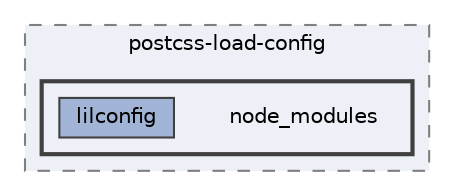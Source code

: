 digraph "node_modules/postcss-load-config/node_modules"
{
 // LATEX_PDF_SIZE
  bgcolor="transparent";
  edge [fontname=Helvetica,fontsize=10,labelfontname=Helvetica,labelfontsize=10];
  node [fontname=Helvetica,fontsize=10,shape=box,height=0.2,width=0.4];
  compound=true
  subgraph clusterdir_ba4ea2f1289d87bd83d0127902fce16c {
    graph [ bgcolor="#edf0f7", pencolor="grey50", label="postcss-load-config", fontname=Helvetica,fontsize=10 style="filled,dashed", URL="dir_ba4ea2f1289d87bd83d0127902fce16c.html",tooltip=""]
  subgraph clusterdir_88e956a7aecc63622641b55dddc3405e {
    graph [ bgcolor="#edf0f7", pencolor="grey25", label="", fontname=Helvetica,fontsize=10 style="filled,bold", URL="dir_88e956a7aecc63622641b55dddc3405e.html",tooltip=""]
    dir_88e956a7aecc63622641b55dddc3405e [shape=plaintext, label="node_modules"];
  dir_fe5c3ee60c1a01d8793a5c73e3155abe [label="lilconfig", fillcolor="#a2b4d6", color="grey25", style="filled", URL="dir_fe5c3ee60c1a01d8793a5c73e3155abe.html",tooltip=""];
  }
  }
}
